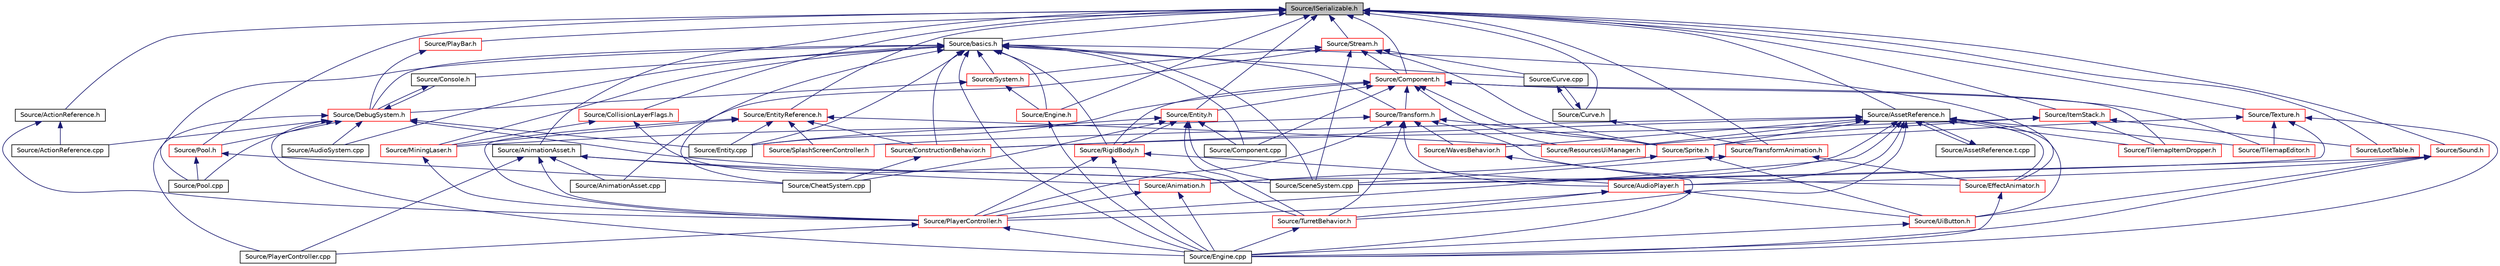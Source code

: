 digraph "Source/ISerializable.h"
{
 // LATEX_PDF_SIZE
  edge [fontname="Helvetica",fontsize="10",labelfontname="Helvetica",labelfontsize="10"];
  node [fontname="Helvetica",fontsize="10",shape=record];
  Node1 [label="Source/ISerializable.h",height=0.2,width=0.4,color="black", fillcolor="grey75", style="filled", fontcolor="black",tooltip="interface for all serializable objects"];
  Node1 -> Node2 [dir="back",color="midnightblue",fontsize="10",style="solid"];
  Node2 [label="Source/ActionReference.h",height=0.2,width=0.4,color="black", fillcolor="white", style="filled",URL="$ActionReference_8h.html",tooltip="a reference to an input Action"];
  Node2 -> Node3 [dir="back",color="midnightblue",fontsize="10",style="solid"];
  Node3 [label="Source/ActionReference.cpp",height=0.2,width=0.4,color="black", fillcolor="white", style="filled",URL="$ActionReference_8cpp.html",tooltip="a reference to an input Action"];
  Node2 -> Node4 [dir="back",color="midnightblue",fontsize="10",style="solid"];
  Node4 [label="Source/PlayerController.h",height=0.2,width=0.4,color="red", fillcolor="white", style="filled",URL="$PlayerController_8h.html",tooltip="PlayerController Behaviour Class."];
  Node4 -> Node6 [dir="back",color="midnightblue",fontsize="10",style="solid"];
  Node6 [label="Source/Engine.cpp",height=0.2,width=0.4,color="black", fillcolor="white", style="filled",URL="$Engine_8cpp.html",tooltip="Engine class."];
  Node4 -> Node7 [dir="back",color="midnightblue",fontsize="10",style="solid"];
  Node7 [label="Source/PlayerController.cpp",height=0.2,width=0.4,color="black", fillcolor="white", style="filled",URL="$PlayerController_8cpp.html",tooltip="PlayerController Behaviour Class."];
  Node1 -> Node8 [dir="back",color="midnightblue",fontsize="10",style="solid"];
  Node8 [label="Source/AnimationAsset.h",height=0.2,width=0.4,color="black", fillcolor="white", style="filled",URL="$AnimationAsset_8h.html",tooltip="Asset that contains information about a spritesheet animation."];
  Node8 -> Node9 [dir="back",color="midnightblue",fontsize="10",style="solid"];
  Node9 [label="Source/Animation.h",height=0.2,width=0.4,color="red", fillcolor="white", style="filled",URL="$Animation_8h.html",tooltip="animation component class"];
  Node9 -> Node6 [dir="back",color="midnightblue",fontsize="10",style="solid"];
  Node9 -> Node4 [dir="back",color="midnightblue",fontsize="10",style="solid"];
  Node8 -> Node13 [dir="back",color="midnightblue",fontsize="10",style="solid"];
  Node13 [label="Source/AnimationAsset.cpp",height=0.2,width=0.4,color="black", fillcolor="white", style="filled",URL="$AnimationAsset_8cpp.html",tooltip="Asset that contains information about a spritesheet animation."];
  Node8 -> Node7 [dir="back",color="midnightblue",fontsize="10",style="solid"];
  Node8 -> Node4 [dir="back",color="midnightblue",fontsize="10",style="solid"];
  Node8 -> Node14 [dir="back",color="midnightblue",fontsize="10",style="solid"];
  Node14 [label="Source/SceneSystem.cpp",height=0.2,width=0.4,color="black", fillcolor="white", style="filled",URL="$SceneSystem_8cpp.html",tooltip="handles the process of resetting and changing scenes"];
  Node1 -> Node15 [dir="back",color="midnightblue",fontsize="10",style="solid"];
  Node15 [label="Source/AssetReference.h",height=0.2,width=0.4,color="black", fillcolor="white", style="filled",URL="$AssetReference_8h.html",tooltip="a reference to an Asset"];
  Node15 -> Node9 [dir="back",color="midnightblue",fontsize="10",style="solid"];
  Node15 -> Node16 [dir="back",color="midnightblue",fontsize="10",style="solid"];
  Node16 [label="Source/AssetReference.t.cpp",height=0.2,width=0.4,color="black", fillcolor="white", style="filled",URL="$AssetReference_8t_8cpp.html",tooltip="a reference to an Asset"];
  Node16 -> Node15 [dir="back",color="midnightblue",fontsize="10",style="solid"];
  Node15 -> Node17 [dir="back",color="midnightblue",fontsize="10",style="solid"];
  Node17 [label="Source/AudioPlayer.h",height=0.2,width=0.4,color="red", fillcolor="white", style="filled",URL="$AudioPlayer_8h.html",tooltip="Component that plays audio."];
  Node17 -> Node4 [dir="back",color="midnightblue",fontsize="10",style="solid"];
  Node17 -> Node24 [dir="back",color="midnightblue",fontsize="10",style="solid"];
  Node24 [label="Source/TurretBehavior.h",height=0.2,width=0.4,color="red", fillcolor="white", style="filled",URL="$TurretBehavior_8h_source.html",tooltip=" "];
  Node24 -> Node6 [dir="back",color="midnightblue",fontsize="10",style="solid"];
  Node17 -> Node25 [dir="back",color="midnightblue",fontsize="10",style="solid"];
  Node25 [label="Source/UiButton.h",height=0.2,width=0.4,color="red", fillcolor="white", style="filled",URL="$UiButton_8h.html",tooltip="Ui Button that sends an event when clicked."];
  Node25 -> Node6 [dir="back",color="midnightblue",fontsize="10",style="solid"];
  Node15 -> Node26 [dir="back",color="midnightblue",fontsize="10",style="solid"];
  Node26 [label="Source/ConstructionBehavior.h",height=0.2,width=0.4,color="red", fillcolor="white", style="filled",URL="$ConstructionBehavior_8h.html",tooltip="handles the construction of towers and modification of terrain"];
  Node26 -> Node27 [dir="back",color="midnightblue",fontsize="10",style="solid"];
  Node27 [label="Source/CheatSystem.cpp",height=0.2,width=0.4,color="black", fillcolor="white", style="filled",URL="$CheatSystem_8cpp.html",tooltip="CheatSystem Class definition."];
  Node15 -> Node28 [dir="back",color="midnightblue",fontsize="10",style="solid"];
  Node28 [label="Source/EffectAnimator.h",height=0.2,width=0.4,color="red", fillcolor="white", style="filled",URL="$EffectAnimator_8h.html",tooltip="Component that animates a Transform's matrix."];
  Node28 -> Node6 [dir="back",color="midnightblue",fontsize="10",style="solid"];
  Node15 -> Node4 [dir="back",color="midnightblue",fontsize="10",style="solid"];
  Node15 -> Node30 [dir="back",color="midnightblue",fontsize="10",style="solid"];
  Node30 [label="Source/ResourcesUiManager.h",height=0.2,width=0.4,color="red", fillcolor="white", style="filled",URL="$ResourcesUiManager_8h.html",tooltip="Component that manages the UI for displaying what resources a player currently has."];
  Node15 -> Node32 [dir="back",color="midnightblue",fontsize="10",style="solid"];
  Node32 [label="Source/SplashScreenController.h",height=0.2,width=0.4,color="red", fillcolor="white", style="filled",URL="$SplashScreenController_8h_source.html",tooltip=" "];
  Node15 -> Node33 [dir="back",color="midnightblue",fontsize="10",style="solid"];
  Node33 [label="Source/Sprite.h",height=0.2,width=0.4,color="red", fillcolor="white", style="filled",URL="$Sprite_8h_source.html",tooltip=" "];
  Node33 -> Node9 [dir="back",color="midnightblue",fontsize="10",style="solid"];
  Node33 -> Node25 [dir="back",color="midnightblue",fontsize="10",style="solid"];
  Node15 -> Node53 [dir="back",color="midnightblue",fontsize="10",style="solid"];
  Node53 [label="Source/TilemapEditor.h",height=0.2,width=0.4,color="red", fillcolor="white", style="filled",URL="$TilemapEditor_8h.html",tooltip="Component that allows direct editing of a Tilemap."];
  Node15 -> Node54 [dir="back",color="midnightblue",fontsize="10",style="solid"];
  Node54 [label="Source/TilemapItemDropper.h",height=0.2,width=0.4,color="red", fillcolor="white", style="filled",URL="$TilemapItemDropper_8h.html",tooltip="Drops an item whenever a tile is broken."];
  Node15 -> Node24 [dir="back",color="midnightblue",fontsize="10",style="solid"];
  Node15 -> Node25 [dir="back",color="midnightblue",fontsize="10",style="solid"];
  Node15 -> Node55 [dir="back",color="midnightblue",fontsize="10",style="solid"];
  Node55 [label="Source/WavesBehavior.h",height=0.2,width=0.4,color="red", fillcolor="white", style="filled",URL="$WavesBehavior_8h_source.html",tooltip=" "];
  Node55 -> Node6 [dir="back",color="midnightblue",fontsize="10",style="solid"];
  Node1 -> Node56 [dir="back",color="midnightblue",fontsize="10",style="solid"];
  Node56 [label="Source/basics.h",height=0.2,width=0.4,color="black", fillcolor="white", style="filled",URL="$basics_8h_source.html",tooltip=" "];
  Node56 -> Node57 [dir="back",color="midnightblue",fontsize="10",style="solid"];
  Node57 [label="Source/AudioSystem.cpp",height=0.2,width=0.4,color="black", fillcolor="white", style="filled",URL="$AudioSystem_8cpp.html",tooltip="System that implements FMOD and allows the loading and playing of audio."];
  Node56 -> Node27 [dir="back",color="midnightblue",fontsize="10",style="solid"];
  Node56 -> Node58 [dir="back",color="midnightblue",fontsize="10",style="solid"];
  Node58 [label="Source/Component.cpp",height=0.2,width=0.4,color="black", fillcolor="white", style="filled",URL="$Component_8cpp.html",tooltip="Virtual component header."];
  Node56 -> Node59 [dir="back",color="midnightblue",fontsize="10",style="solid"];
  Node59 [label="Source/Console.h",height=0.2,width=0.4,color="black", fillcolor="white", style="filled",URL="$Console_8h_source.html",tooltip=" "];
  Node59 -> Node60 [dir="back",color="midnightblue",fontsize="10",style="solid"];
  Node60 [label="Source/DebugSystem.h",height=0.2,width=0.4,color="red", fillcolor="white", style="filled",URL="$DebugSystem_8h_source.html",tooltip=" "];
  Node60 -> Node3 [dir="back",color="midnightblue",fontsize="10",style="solid"];
  Node60 -> Node57 [dir="back",color="midnightblue",fontsize="10",style="solid"];
  Node60 -> Node59 [dir="back",color="midnightblue",fontsize="10",style="solid"];
  Node60 -> Node6 [dir="back",color="midnightblue",fontsize="10",style="solid"];
  Node60 -> Node63 [dir="back",color="midnightblue",fontsize="10",style="solid"];
  Node63 [label="Source/Entity.cpp",height=0.2,width=0.4,color="black", fillcolor="white", style="filled",URL="$Entity_8cpp.html",tooltip="Function definitions for the Entity class."];
  Node60 -> Node7 [dir="back",color="midnightblue",fontsize="10",style="solid"];
  Node60 -> Node101 [dir="back",color="midnightblue",fontsize="10",style="solid"];
  Node101 [label="Source/Pool.cpp",height=0.2,width=0.4,color="black", fillcolor="white", style="filled",URL="$Pool_8cpp.html",tooltip=" "];
  Node60 -> Node102 [dir="back",color="midnightblue",fontsize="10",style="solid"];
  Node102 [label="Source/Pool.h",height=0.2,width=0.4,color="red", fillcolor="white", style="filled",URL="$Pool_8h.html",tooltip="Used for Pools like Time or Health."];
  Node102 -> Node27 [dir="back",color="midnightblue",fontsize="10",style="solid"];
  Node102 -> Node101 [dir="back",color="midnightblue",fontsize="10",style="solid"];
  Node60 -> Node14 [dir="back",color="midnightblue",fontsize="10",style="solid"];
  Node56 -> Node26 [dir="back",color="midnightblue",fontsize="10",style="solid"];
  Node56 -> Node109 [dir="back",color="midnightblue",fontsize="10",style="solid"];
  Node109 [label="Source/Curve.cpp",height=0.2,width=0.4,color="black", fillcolor="white", style="filled",URL="$Curve_8cpp.html",tooltip="class for interpolating between sequences of values"];
  Node109 -> Node110 [dir="back",color="midnightblue",fontsize="10",style="solid"];
  Node110 [label="Source/Curve.h",height=0.2,width=0.4,color="black", fillcolor="white", style="filled",URL="$Curve_8h.html",tooltip="class for interpolating between sequences of values"];
  Node110 -> Node109 [dir="back",color="midnightblue",fontsize="10",style="solid"];
  Node110 -> Node111 [dir="back",color="midnightblue",fontsize="10",style="solid"];
  Node111 [label="Source/TransformAnimation.h",height=0.2,width=0.4,color="red", fillcolor="white", style="filled",URL="$TransformAnimation_8h.html",tooltip="Asset that animates a Transform with Curves."];
  Node111 -> Node28 [dir="back",color="midnightblue",fontsize="10",style="solid"];
  Node111 -> Node14 [dir="back",color="midnightblue",fontsize="10",style="solid"];
  Node56 -> Node60 [dir="back",color="midnightblue",fontsize="10",style="solid"];
  Node56 -> Node28 [dir="back",color="midnightblue",fontsize="10",style="solid"];
  Node56 -> Node6 [dir="back",color="midnightblue",fontsize="10",style="solid"];
  Node56 -> Node113 [dir="back",color="midnightblue",fontsize="10",style="solid"];
  Node113 [label="Source/Engine.h",height=0.2,width=0.4,color="red", fillcolor="white", style="filled",URL="$Engine_8h.html",tooltip="Engine class."];
  Node113 -> Node6 [dir="back",color="midnightblue",fontsize="10",style="solid"];
  Node56 -> Node63 [dir="back",color="midnightblue",fontsize="10",style="solid"];
  Node56 -> Node114 [dir="back",color="midnightblue",fontsize="10",style="solid"];
  Node114 [label="Source/MiningLaser.h",height=0.2,width=0.4,color="red", fillcolor="white", style="filled",URL="$MiningLaser_8h.html",tooltip="Digging laser controllable by an entity."];
  Node114 -> Node4 [dir="back",color="midnightblue",fontsize="10",style="solid"];
  Node56 -> Node101 [dir="back",color="midnightblue",fontsize="10",style="solid"];
  Node56 -> Node115 [dir="back",color="midnightblue",fontsize="10",style="solid"];
  Node115 [label="Source/RigidBody.h",height=0.2,width=0.4,color="red", fillcolor="white", style="filled",URL="$RigidBody_8h_source.html",tooltip=" "];
  Node115 -> Node17 [dir="back",color="midnightblue",fontsize="10",style="solid"];
  Node115 -> Node6 [dir="back",color="midnightblue",fontsize="10",style="solid"];
  Node115 -> Node4 [dir="back",color="midnightblue",fontsize="10",style="solid"];
  Node56 -> Node14 [dir="back",color="midnightblue",fontsize="10",style="solid"];
  Node56 -> Node116 [dir="back",color="midnightblue",fontsize="10",style="solid"];
  Node116 [label="Source/System.h",height=0.2,width=0.4,color="red", fillcolor="white", style="filled",URL="$System_8h.html",tooltip="Base class for all Systems."];
  Node116 -> Node60 [dir="back",color="midnightblue",fontsize="10",style="solid"];
  Node116 -> Node113 [dir="back",color="midnightblue",fontsize="10",style="solid"];
  Node56 -> Node133 [dir="back",color="midnightblue",fontsize="10",style="solid"];
  Node133 [label="Source/Transform.h",height=0.2,width=0.4,color="red", fillcolor="white", style="filled",URL="$Transform_8h.html",tooltip="Transform."];
  Node133 -> Node17 [dir="back",color="midnightblue",fontsize="10",style="solid"];
  Node133 -> Node28 [dir="back",color="midnightblue",fontsize="10",style="solid"];
  Node133 -> Node114 [dir="back",color="midnightblue",fontsize="10",style="solid"];
  Node133 -> Node4 [dir="back",color="midnightblue",fontsize="10",style="solid"];
  Node133 -> Node33 [dir="back",color="midnightblue",fontsize="10",style="solid"];
  Node133 -> Node24 [dir="back",color="midnightblue",fontsize="10",style="solid"];
  Node133 -> Node55 [dir="back",color="midnightblue",fontsize="10",style="solid"];
  Node1 -> Node144 [dir="back",color="midnightblue",fontsize="10",style="solid"];
  Node144 [label="Source/CollisionLayerFlags.h",height=0.2,width=0.4,color="red", fillcolor="white", style="filled",URL="$CollisionLayerFlags_8h.html",tooltip="struct that determines which collision layers to interact with"];
  Node144 -> Node114 [dir="back",color="midnightblue",fontsize="10",style="solid"];
  Node144 -> Node24 [dir="back",color="midnightblue",fontsize="10",style="solid"];
  Node1 -> Node147 [dir="back",color="midnightblue",fontsize="10",style="solid"];
  Node147 [label="Source/Component.h",height=0.2,width=0.4,color="red", fillcolor="white", style="filled",URL="$Component_8h.html",tooltip="Virtual component header."];
  Node147 -> Node58 [dir="back",color="midnightblue",fontsize="10",style="solid"];
  Node147 -> Node63 [dir="back",color="midnightblue",fontsize="10",style="solid"];
  Node147 -> Node155 [dir="back",color="midnightblue",fontsize="10",style="solid"];
  Node155 [label="Source/Entity.h",height=0.2,width=0.4,color="red", fillcolor="white", style="filled",URL="$Entity_8h.html",tooltip="Entity class which holds Components."];
  Node155 -> Node27 [dir="back",color="midnightblue",fontsize="10",style="solid"];
  Node155 -> Node58 [dir="back",color="midnightblue",fontsize="10",style="solid"];
  Node155 -> Node63 [dir="back",color="midnightblue",fontsize="10",style="solid"];
  Node155 -> Node115 [dir="back",color="midnightblue",fontsize="10",style="solid"];
  Node155 -> Node14 [dir="back",color="midnightblue",fontsize="10",style="solid"];
  Node155 -> Node24 [dir="back",color="midnightblue",fontsize="10",style="solid"];
  Node147 -> Node30 [dir="back",color="midnightblue",fontsize="10",style="solid"];
  Node147 -> Node115 [dir="back",color="midnightblue",fontsize="10",style="solid"];
  Node147 -> Node33 [dir="back",color="midnightblue",fontsize="10",style="solid"];
  Node147 -> Node53 [dir="back",color="midnightblue",fontsize="10",style="solid"];
  Node147 -> Node54 [dir="back",color="midnightblue",fontsize="10",style="solid"];
  Node147 -> Node133 [dir="back",color="midnightblue",fontsize="10",style="solid"];
  Node1 -> Node110 [dir="back",color="midnightblue",fontsize="10",style="solid"];
  Node1 -> Node113 [dir="back",color="midnightblue",fontsize="10",style="solid"];
  Node1 -> Node155 [dir="back",color="midnightblue",fontsize="10",style="solid"];
  Node1 -> Node163 [dir="back",color="midnightblue",fontsize="10",style="solid"];
  Node163 [label="Source/EntityReference.h",height=0.2,width=0.4,color="red", fillcolor="white", style="filled",URL="$EntityReference_8h.html",tooltip="a reference to an Entity in the scene"];
  Node163 -> Node26 [dir="back",color="midnightblue",fontsize="10",style="solid"];
  Node163 -> Node63 [dir="back",color="midnightblue",fontsize="10",style="solid"];
  Node163 -> Node114 [dir="back",color="midnightblue",fontsize="10",style="solid"];
  Node163 -> Node4 [dir="back",color="midnightblue",fontsize="10",style="solid"];
  Node163 -> Node30 [dir="back",color="midnightblue",fontsize="10",style="solid"];
  Node163 -> Node32 [dir="back",color="midnightblue",fontsize="10",style="solid"];
  Node1 -> Node164 [dir="back",color="midnightblue",fontsize="10",style="solid"];
  Node164 [label="Source/ItemStack.h",height=0.2,width=0.4,color="red", fillcolor="white", style="filled",URL="$ItemStack_8h.html",tooltip="a stack of multiple items of the same type"];
  Node164 -> Node26 [dir="back",color="midnightblue",fontsize="10",style="solid"];
  Node164 -> Node165 [dir="back",color="midnightblue",fontsize="10",style="solid"];
  Node165 [label="Source/LootTable.h",height=0.2,width=0.4,color="red", fillcolor="white", style="filled",URL="$LootTable_8h.html",tooltip="class for dropping configurable loot"];
  Node164 -> Node30 [dir="back",color="midnightblue",fontsize="10",style="solid"];
  Node164 -> Node54 [dir="back",color="midnightblue",fontsize="10",style="solid"];
  Node1 -> Node165 [dir="back",color="midnightblue",fontsize="10",style="solid"];
  Node1 -> Node166 [dir="back",color="midnightblue",fontsize="10",style="solid"];
  Node166 [label="Source/PlayBar.h",height=0.2,width=0.4,color="red", fillcolor="white", style="filled",URL="$PlayBar_8h.html",tooltip="UI Bar that handles playing, pausing, and autosaves of the scene."];
  Node166 -> Node60 [dir="back",color="midnightblue",fontsize="10",style="solid"];
  Node1 -> Node102 [dir="back",color="midnightblue",fontsize="10",style="solid"];
  Node1 -> Node167 [dir="back",color="midnightblue",fontsize="10",style="solid"];
  Node167 [label="Source/Sound.h",height=0.2,width=0.4,color="red", fillcolor="white", style="filled",URL="$Sound_8h.html",tooltip="Wrapper class for FMOD sounds."];
  Node167 -> Node17 [dir="back",color="midnightblue",fontsize="10",style="solid"];
  Node167 -> Node6 [dir="back",color="midnightblue",fontsize="10",style="solid"];
  Node167 -> Node14 [dir="back",color="midnightblue",fontsize="10",style="solid"];
  Node167 -> Node25 [dir="back",color="midnightblue",fontsize="10",style="solid"];
  Node1 -> Node168 [dir="back",color="midnightblue",fontsize="10",style="solid"];
  Node168 [label="Source/Stream.h",height=0.2,width=0.4,color="red", fillcolor="white", style="filled",URL="$Stream_8h.html",tooltip="JSON File reading/writing."];
  Node168 -> Node13 [dir="back",color="midnightblue",fontsize="10",style="solid"];
  Node168 -> Node147 [dir="back",color="midnightblue",fontsize="10",style="solid"];
  Node168 -> Node109 [dir="back",color="midnightblue",fontsize="10",style="solid"];
  Node168 -> Node14 [dir="back",color="midnightblue",fontsize="10",style="solid"];
  Node168 -> Node33 [dir="back",color="midnightblue",fontsize="10",style="solid"];
  Node168 -> Node116 [dir="back",color="midnightblue",fontsize="10",style="solid"];
  Node1 -> Node170 [dir="back",color="midnightblue",fontsize="10",style="solid"];
  Node170 [label="Source/Texture.h",height=0.2,width=0.4,color="red", fillcolor="white", style="filled",URL="$Texture_8h.html",tooltip="Header for the OpenGL texture wrapper."];
  Node170 -> Node6 [dir="back",color="midnightblue",fontsize="10",style="solid"];
  Node170 -> Node14 [dir="back",color="midnightblue",fontsize="10",style="solid"];
  Node170 -> Node33 [dir="back",color="midnightblue",fontsize="10",style="solid"];
  Node170 -> Node53 [dir="back",color="midnightblue",fontsize="10",style="solid"];
  Node1 -> Node111 [dir="back",color="midnightblue",fontsize="10",style="solid"];
}
